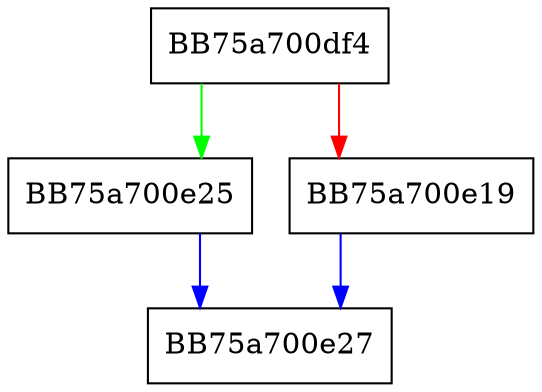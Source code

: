 digraph IsFileQueryOnlySigSeq {
  node [shape="box"];
  graph [splines=ortho];
  BB75a700df4 -> BB75a700e25 [color="green"];
  BB75a700df4 -> BB75a700e19 [color="red"];
  BB75a700e19 -> BB75a700e27 [color="blue"];
  BB75a700e25 -> BB75a700e27 [color="blue"];
}